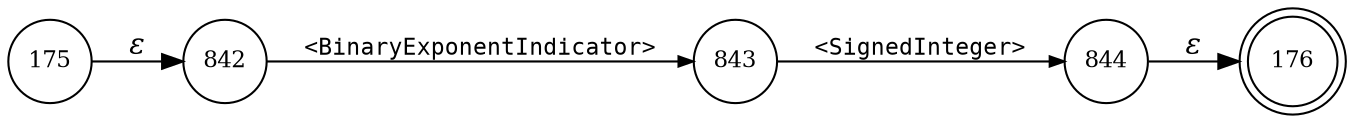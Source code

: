 digraph ATN {
rankdir=LR;
s176[fontsize=11, label="176", shape=doublecircle, fixedsize=true, width=.6];
s842[fontsize=11,label="842", shape=circle, fixedsize=true, width=.55, peripheries=1];
s843[fontsize=11,label="843", shape=circle, fixedsize=true, width=.55, peripheries=1];
s844[fontsize=11,label="844", shape=circle, fixedsize=true, width=.55, peripheries=1];
s175[fontsize=11,label="175", shape=circle, fixedsize=true, width=.55, peripheries=1];
s175 -> s842 [fontname="Times-Italic", label="&epsilon;"];
s842 -> s843 [fontsize=11, fontname="Courier", arrowsize=.7, label = "<BinaryExponentIndicator>", arrowhead = normal];
s843 -> s844 [fontsize=11, fontname="Courier", arrowsize=.7, label = "<SignedInteger>", arrowhead = normal];
s844 -> s176 [fontname="Times-Italic", label="&epsilon;"];
}